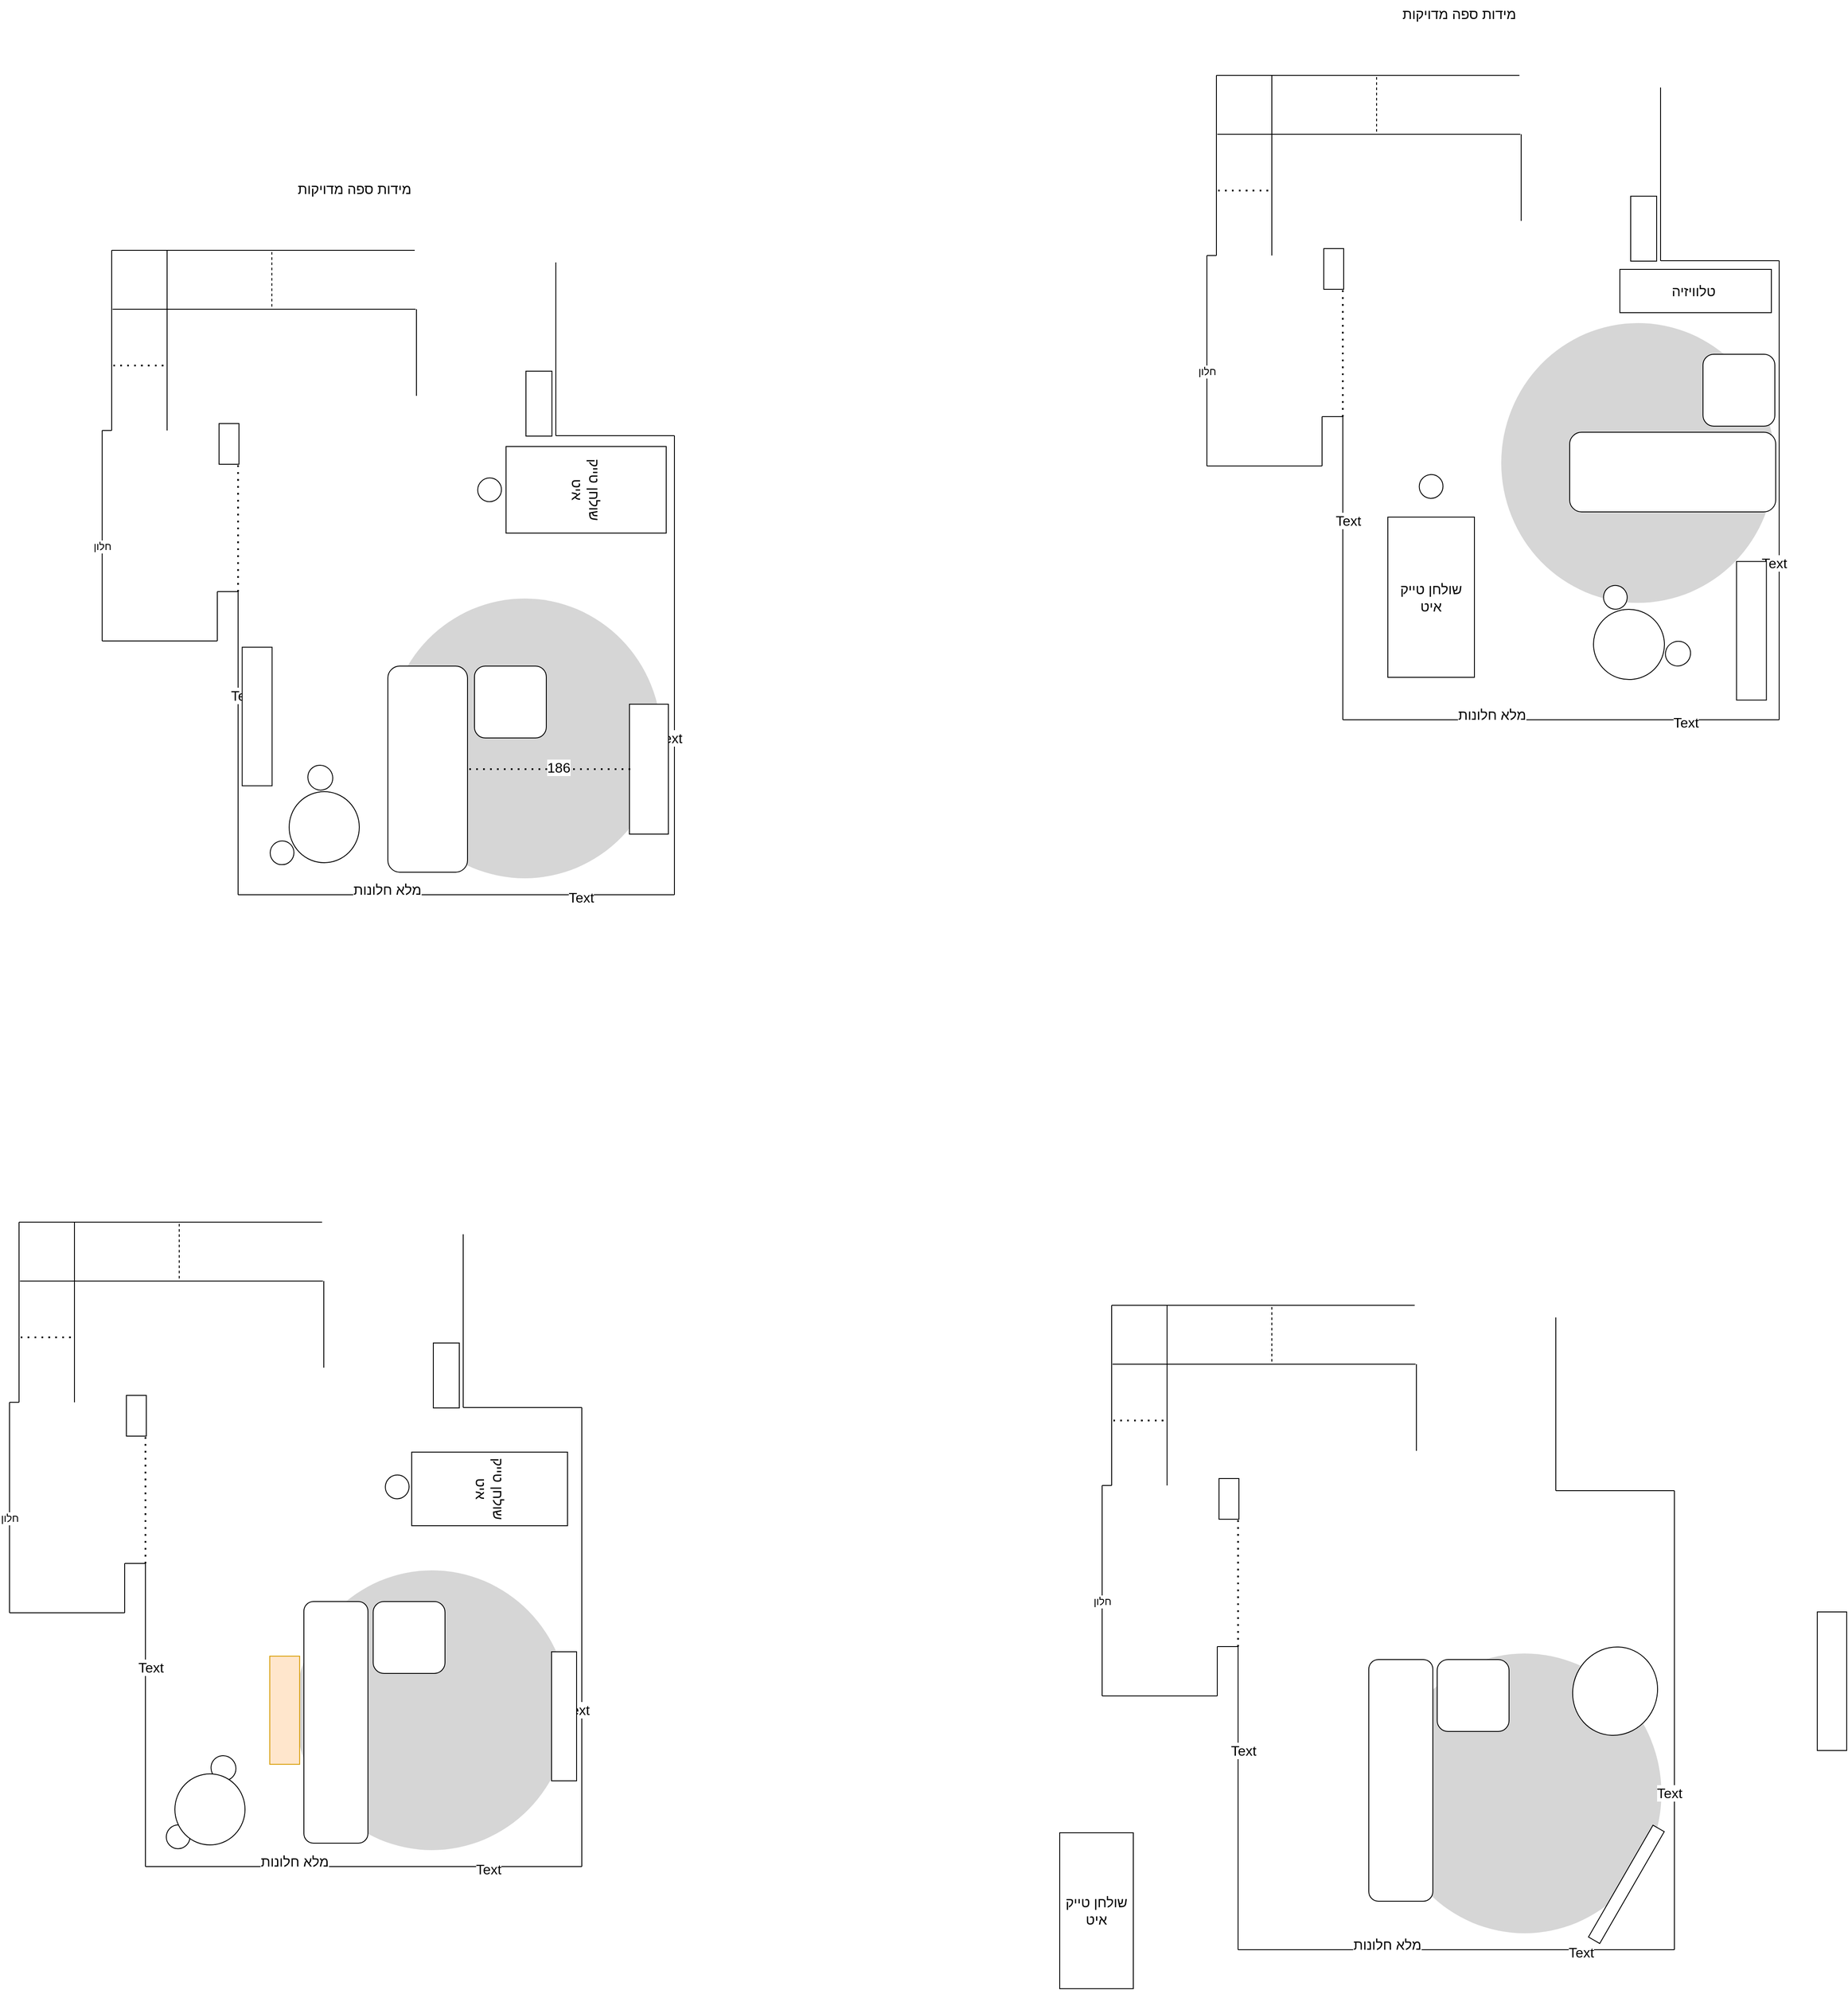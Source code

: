 <mxfile version="22.1.17" type="github">
  <diagram id="1IsKAp_z5Cbp1rZS8PP9" name="Page-1">
    <mxGraphModel dx="3460" dy="5000" grid="0" gridSize="10" guides="1" tooltips="1" connect="1" arrows="1" fold="1" page="0" pageScale="1" pageWidth="827" pageHeight="1169" math="0" shadow="0">
      <root>
        <mxCell id="0" />
        <mxCell id="1" parent="0" />
        <mxCell id="WkrGRsVILk8Z9ovsLct5-13" value="" style="ellipse;whiteSpace=wrap;html=1;fontSize=16;strokeColor=none;fillColor=#D6D6D6;" parent="1" vertex="1">
          <mxGeometry x="1143" y="1634" width="316" height="323" as="geometry" />
        </mxCell>
        <mxCell id="WkrGRsVILk8Z9ovsLct5-14" value="" style="endArrow=none;html=1;rounded=0;fontSize=12;startSize=8;endSize=8;curved=1;" parent="1" edge="1">
          <mxGeometry width="50" height="50" relative="1" as="geometry">
            <mxPoint x="1337" y="1246" as="sourcePoint" />
            <mxPoint x="1337" y="1446" as="targetPoint" />
          </mxGeometry>
        </mxCell>
        <mxCell id="WkrGRsVILk8Z9ovsLct5-15" value="" style="endArrow=none;html=1;rounded=0;fontSize=12;startSize=8;endSize=8;curved=1;" parent="1" edge="1">
          <mxGeometry width="50" height="50" relative="1" as="geometry">
            <mxPoint x="1337" y="1446" as="sourcePoint" />
            <mxPoint x="1474" y="1446" as="targetPoint" />
          </mxGeometry>
        </mxCell>
        <mxCell id="WkrGRsVILk8Z9ovsLct5-16" value="" style="endArrow=none;html=1;rounded=0;fontSize=12;startSize=8;endSize=8;curved=1;" parent="1" edge="1">
          <mxGeometry width="50" height="50" relative="1" as="geometry">
            <mxPoint x="1474" y="1446" as="sourcePoint" />
            <mxPoint x="1474" y="1976" as="targetPoint" />
          </mxGeometry>
        </mxCell>
        <mxCell id="WkrGRsVILk8Z9ovsLct5-17" value="Text" style="edgeLabel;html=1;align=center;verticalAlign=middle;resizable=0;points=[];fontSize=16;" parent="WkrGRsVILk8Z9ovsLct5-16" vertex="1" connectable="0">
          <mxGeometry x="0.317" y="-6" relative="1" as="geometry">
            <mxPoint as="offset" />
          </mxGeometry>
        </mxCell>
        <mxCell id="WkrGRsVILk8Z9ovsLct5-18" value="" style="endArrow=none;html=1;rounded=0;fontSize=12;startSize=8;endSize=8;curved=1;" parent="1" edge="1">
          <mxGeometry width="50" height="50" relative="1" as="geometry">
            <mxPoint x="1474" y="1976" as="sourcePoint" />
            <mxPoint x="970" y="1976" as="targetPoint" />
          </mxGeometry>
        </mxCell>
        <mxCell id="WkrGRsVILk8Z9ovsLct5-19" value="מלא חלונות" style="edgeLabel;html=1;align=center;verticalAlign=middle;resizable=0;points=[];fontSize=16;" parent="WkrGRsVILk8Z9ovsLct5-18" vertex="1" connectable="0">
          <mxGeometry x="0.317" y="-6" relative="1" as="geometry">
            <mxPoint as="offset" />
          </mxGeometry>
        </mxCell>
        <mxCell id="WkrGRsVILk8Z9ovsLct5-20" value="Text" style="edgeLabel;html=1;align=center;verticalAlign=middle;resizable=0;points=[];fontSize=16;" parent="WkrGRsVILk8Z9ovsLct5-18" vertex="1" connectable="0">
          <mxGeometry x="-0.569" y="3" relative="1" as="geometry">
            <mxPoint as="offset" />
          </mxGeometry>
        </mxCell>
        <mxCell id="WkrGRsVILk8Z9ovsLct5-21" value="" style="endArrow=none;html=1;rounded=0;fontSize=12;startSize=8;endSize=8;curved=1;" parent="1" edge="1">
          <mxGeometry width="50" height="50" relative="1" as="geometry">
            <mxPoint x="970" y="1976" as="sourcePoint" />
            <mxPoint x="970" y="1626" as="targetPoint" />
          </mxGeometry>
        </mxCell>
        <mxCell id="WkrGRsVILk8Z9ovsLct5-22" value="Text" style="edgeLabel;html=1;align=center;verticalAlign=middle;resizable=0;points=[];fontSize=16;" parent="WkrGRsVILk8Z9ovsLct5-21" vertex="1" connectable="0">
          <mxGeometry x="0.317" y="-6" relative="1" as="geometry">
            <mxPoint as="offset" />
          </mxGeometry>
        </mxCell>
        <mxCell id="WkrGRsVILk8Z9ovsLct5-23" value="" style="endArrow=none;html=1;rounded=0;fontSize=12;startSize=8;endSize=8;curved=1;" parent="1" edge="1">
          <mxGeometry width="50" height="50" relative="1" as="geometry">
            <mxPoint x="970" y="1626" as="sourcePoint" />
            <mxPoint x="946" y="1626" as="targetPoint" />
          </mxGeometry>
        </mxCell>
        <mxCell id="WkrGRsVILk8Z9ovsLct5-24" value="" style="endArrow=none;html=1;rounded=0;fontSize=12;startSize=8;endSize=8;curved=1;" parent="1" edge="1">
          <mxGeometry width="50" height="50" relative="1" as="geometry">
            <mxPoint x="946" y="1626" as="sourcePoint" />
            <mxPoint x="946" y="1683" as="targetPoint" />
          </mxGeometry>
        </mxCell>
        <mxCell id="WkrGRsVILk8Z9ovsLct5-25" value="" style="endArrow=none;html=1;rounded=0;fontSize=12;startSize=8;endSize=8;curved=1;" parent="1" edge="1">
          <mxGeometry width="50" height="50" relative="1" as="geometry">
            <mxPoint x="946" y="1683" as="sourcePoint" />
            <mxPoint x="813" y="1683" as="targetPoint" />
          </mxGeometry>
        </mxCell>
        <mxCell id="WkrGRsVILk8Z9ovsLct5-26" value="" style="endArrow=none;html=1;rounded=0;fontSize=12;startSize=8;endSize=8;curved=1;" parent="1" edge="1">
          <mxGeometry width="50" height="50" relative="1" as="geometry">
            <mxPoint x="813" y="1683" as="sourcePoint" />
            <mxPoint x="813" y="1630" as="targetPoint" />
          </mxGeometry>
        </mxCell>
        <mxCell id="WkrGRsVILk8Z9ovsLct5-27" value="חלון" style="endArrow=none;html=1;rounded=0;fontSize=12;startSize=8;endSize=8;curved=1;" parent="1" edge="1">
          <mxGeometry width="50" height="50" relative="1" as="geometry">
            <mxPoint x="813" y="1630" as="sourcePoint" />
            <mxPoint x="813" y="1517" as="targetPoint" />
          </mxGeometry>
        </mxCell>
        <mxCell id="WkrGRsVILk8Z9ovsLct5-28" value="" style="endArrow=none;html=1;rounded=0;fontSize=12;startSize=8;endSize=8;curved=1;" parent="1" edge="1">
          <mxGeometry width="50" height="50" relative="1" as="geometry">
            <mxPoint x="824" y="1440" as="sourcePoint" />
            <mxPoint x="824" y="1232" as="targetPoint" />
          </mxGeometry>
        </mxCell>
        <mxCell id="WkrGRsVILk8Z9ovsLct5-29" value="" style="endArrow=none;html=1;rounded=0;fontSize=12;startSize=8;endSize=8;curved=1;" parent="1" edge="1">
          <mxGeometry width="50" height="50" relative="1" as="geometry">
            <mxPoint x="813" y="1517" as="sourcePoint" />
            <mxPoint x="813" y="1440" as="targetPoint" />
          </mxGeometry>
        </mxCell>
        <mxCell id="WkrGRsVILk8Z9ovsLct5-30" value="" style="endArrow=none;html=1;rounded=0;fontSize=12;startSize=8;endSize=8;curved=1;" parent="1" edge="1">
          <mxGeometry width="50" height="50" relative="1" as="geometry">
            <mxPoint x="813" y="1440" as="sourcePoint" />
            <mxPoint x="824" y="1440" as="targetPoint" />
          </mxGeometry>
        </mxCell>
        <mxCell id="WkrGRsVILk8Z9ovsLct5-31" value="" style="endArrow=none;html=1;rounded=0;fontSize=12;startSize=8;endSize=8;curved=1;" parent="1" edge="1">
          <mxGeometry width="50" height="50" relative="1" as="geometry">
            <mxPoint x="824" y="1232" as="sourcePoint" />
            <mxPoint x="1174" y="1232" as="targetPoint" />
          </mxGeometry>
        </mxCell>
        <mxCell id="WkrGRsVILk8Z9ovsLct5-32" value="" style="endArrow=none;html=1;rounded=0;fontSize=12;startSize=8;endSize=8;curved=1;" parent="1" edge="1">
          <mxGeometry width="50" height="50" relative="1" as="geometry">
            <mxPoint x="825" y="1300" as="sourcePoint" />
            <mxPoint x="1175" y="1300" as="targetPoint" />
          </mxGeometry>
        </mxCell>
        <mxCell id="WkrGRsVILk8Z9ovsLct5-33" value="" style="endArrow=none;dashed=1;html=1;rounded=0;fontSize=12;startSize=8;endSize=8;curved=1;" parent="1" edge="1">
          <mxGeometry width="50" height="50" relative="1" as="geometry">
            <mxPoint x="1009" y="1297" as="sourcePoint" />
            <mxPoint x="1009" y="1231" as="targetPoint" />
          </mxGeometry>
        </mxCell>
        <mxCell id="WkrGRsVILk8Z9ovsLct5-34" value="" style="endArrow=none;html=1;rounded=0;fontSize=12;startSize=8;endSize=8;curved=1;" parent="1" edge="1">
          <mxGeometry width="50" height="50" relative="1" as="geometry">
            <mxPoint x="888" y="1440" as="sourcePoint" />
            <mxPoint x="888" y="1232" as="targetPoint" />
          </mxGeometry>
        </mxCell>
        <mxCell id="WkrGRsVILk8Z9ovsLct5-35" value="" style="endArrow=none;dashed=1;html=1;dashPattern=1 3;strokeWidth=2;rounded=0;fontSize=12;startSize=8;endSize=8;curved=1;" parent="1" edge="1">
          <mxGeometry width="50" height="50" relative="1" as="geometry">
            <mxPoint x="826" y="1365" as="sourcePoint" />
            <mxPoint x="888" y="1365" as="targetPoint" />
          </mxGeometry>
        </mxCell>
        <mxCell id="WkrGRsVILk8Z9ovsLct5-36" value="" style="rounded=0;whiteSpace=wrap;html=1;fontSize=16;" parent="1" vertex="1">
          <mxGeometry x="948" y="1432" width="23" height="47" as="geometry" />
        </mxCell>
        <mxCell id="WkrGRsVILk8Z9ovsLct5-37" value="" style="endArrow=none;dashed=1;html=1;dashPattern=1 3;strokeWidth=2;rounded=0;fontSize=12;startSize=8;endSize=8;curved=1;" parent="1" edge="1">
          <mxGeometry width="50" height="50" relative="1" as="geometry">
            <mxPoint x="970" y="1626" as="sourcePoint" />
            <mxPoint x="970" y="1476" as="targetPoint" />
          </mxGeometry>
        </mxCell>
        <mxCell id="WkrGRsVILk8Z9ovsLct5-38" value="" style="endArrow=none;html=1;rounded=0;fontSize=12;startSize=8;endSize=8;curved=1;" parent="1" edge="1">
          <mxGeometry width="50" height="50" relative="1" as="geometry">
            <mxPoint x="1176" y="1400" as="sourcePoint" />
            <mxPoint x="1176" y="1300" as="targetPoint" />
          </mxGeometry>
        </mxCell>
        <mxCell id="WkrGRsVILk8Z9ovsLct5-39" value="שולחן טייק איט" style="rounded=0;whiteSpace=wrap;html=1;fontSize=16;rotation=0;" parent="1" vertex="1">
          <mxGeometry x="764" y="1841" width="85" height="180" as="geometry" />
        </mxCell>
        <mxCell id="WkrGRsVILk8Z9ovsLct5-40" value="" style="rounded=0;whiteSpace=wrap;html=1;fontSize=16;rotation=30;" parent="1" vertex="1">
          <mxGeometry x="1411" y="1826" width="15" height="149" as="geometry" />
        </mxCell>
        <mxCell id="WkrGRsVILk8Z9ovsLct5-41" value="" style="rounded=1;whiteSpace=wrap;html=1;fontSize=16;" parent="1" vertex="1">
          <mxGeometry x="1121" y="1641" width="74" height="279" as="geometry" />
        </mxCell>
        <mxCell id="WkrGRsVILk8Z9ovsLct5-42" value="" style="rounded=1;whiteSpace=wrap;html=1;fontSize=16;rotation=0;" parent="1" vertex="1">
          <mxGeometry x="1200" y="1641" width="83" height="83" as="geometry" />
        </mxCell>
        <mxCell id="WkrGRsVILk8Z9ovsLct5-43" value="" style="rounded=0;whiteSpace=wrap;html=1;fontSize=16;rotation=90;" parent="1" vertex="1">
          <mxGeometry x="1576" y="1649" width="160" height="34" as="geometry" />
        </mxCell>
        <mxCell id="WkrGRsVILk8Z9ovsLct5-55" value="" style="ellipse;whiteSpace=wrap;html=1;fontSize=16;rotation=-65;direction=west;" parent="1" vertex="1">
          <mxGeometry x="1354" y="1629" width="103" height="97" as="geometry" />
        </mxCell>
        <mxCell id="WkrGRsVILk8Z9ovsLct5-88" value="" style="ellipse;whiteSpace=wrap;html=1;fontSize=16;strokeColor=none;fillColor=#D6D6D6;" parent="1" vertex="1">
          <mxGeometry x="-119" y="1538" width="316" height="323" as="geometry" />
        </mxCell>
        <mxCell id="WkrGRsVILk8Z9ovsLct5-89" value="" style="endArrow=none;html=1;rounded=0;fontSize=12;startSize=8;endSize=8;curved=1;" parent="1" edge="1">
          <mxGeometry width="50" height="50" relative="1" as="geometry">
            <mxPoint x="75" y="1150" as="sourcePoint" />
            <mxPoint x="75" y="1350" as="targetPoint" />
          </mxGeometry>
        </mxCell>
        <mxCell id="WkrGRsVILk8Z9ovsLct5-90" value="" style="endArrow=none;html=1;rounded=0;fontSize=12;startSize=8;endSize=8;curved=1;" parent="1" edge="1">
          <mxGeometry width="50" height="50" relative="1" as="geometry">
            <mxPoint x="75" y="1350" as="sourcePoint" />
            <mxPoint x="212" y="1350" as="targetPoint" />
          </mxGeometry>
        </mxCell>
        <mxCell id="WkrGRsVILk8Z9ovsLct5-91" value="" style="endArrow=none;html=1;rounded=0;fontSize=12;startSize=8;endSize=8;curved=1;" parent="1" edge="1">
          <mxGeometry width="50" height="50" relative="1" as="geometry">
            <mxPoint x="212" y="1350" as="sourcePoint" />
            <mxPoint x="212" y="1880" as="targetPoint" />
          </mxGeometry>
        </mxCell>
        <mxCell id="WkrGRsVILk8Z9ovsLct5-92" value="Text" style="edgeLabel;html=1;align=center;verticalAlign=middle;resizable=0;points=[];fontSize=16;" parent="WkrGRsVILk8Z9ovsLct5-91" vertex="1" connectable="0">
          <mxGeometry x="0.317" y="-6" relative="1" as="geometry">
            <mxPoint as="offset" />
          </mxGeometry>
        </mxCell>
        <mxCell id="WkrGRsVILk8Z9ovsLct5-93" value="" style="endArrow=none;html=1;rounded=0;fontSize=12;startSize=8;endSize=8;curved=1;" parent="1" edge="1">
          <mxGeometry width="50" height="50" relative="1" as="geometry">
            <mxPoint x="212" y="1880" as="sourcePoint" />
            <mxPoint x="-292" y="1880" as="targetPoint" />
          </mxGeometry>
        </mxCell>
        <mxCell id="WkrGRsVILk8Z9ovsLct5-94" value="מלא חלונות" style="edgeLabel;html=1;align=center;verticalAlign=middle;resizable=0;points=[];fontSize=16;" parent="WkrGRsVILk8Z9ovsLct5-93" vertex="1" connectable="0">
          <mxGeometry x="0.317" y="-6" relative="1" as="geometry">
            <mxPoint as="offset" />
          </mxGeometry>
        </mxCell>
        <mxCell id="WkrGRsVILk8Z9ovsLct5-95" value="Text" style="edgeLabel;html=1;align=center;verticalAlign=middle;resizable=0;points=[];fontSize=16;" parent="WkrGRsVILk8Z9ovsLct5-93" vertex="1" connectable="0">
          <mxGeometry x="-0.569" y="3" relative="1" as="geometry">
            <mxPoint as="offset" />
          </mxGeometry>
        </mxCell>
        <mxCell id="WkrGRsVILk8Z9ovsLct5-96" value="" style="endArrow=none;html=1;rounded=0;fontSize=12;startSize=8;endSize=8;curved=1;" parent="1" edge="1">
          <mxGeometry width="50" height="50" relative="1" as="geometry">
            <mxPoint x="-292" y="1880" as="sourcePoint" />
            <mxPoint x="-292" y="1530" as="targetPoint" />
          </mxGeometry>
        </mxCell>
        <mxCell id="WkrGRsVILk8Z9ovsLct5-97" value="Text" style="edgeLabel;html=1;align=center;verticalAlign=middle;resizable=0;points=[];fontSize=16;" parent="WkrGRsVILk8Z9ovsLct5-96" vertex="1" connectable="0">
          <mxGeometry x="0.317" y="-6" relative="1" as="geometry">
            <mxPoint as="offset" />
          </mxGeometry>
        </mxCell>
        <mxCell id="WkrGRsVILk8Z9ovsLct5-98" value="" style="endArrow=none;html=1;rounded=0;fontSize=12;startSize=8;endSize=8;curved=1;" parent="1" edge="1">
          <mxGeometry width="50" height="50" relative="1" as="geometry">
            <mxPoint x="-292" y="1530" as="sourcePoint" />
            <mxPoint x="-316" y="1530" as="targetPoint" />
          </mxGeometry>
        </mxCell>
        <mxCell id="WkrGRsVILk8Z9ovsLct5-99" value="" style="endArrow=none;html=1;rounded=0;fontSize=12;startSize=8;endSize=8;curved=1;" parent="1" edge="1">
          <mxGeometry width="50" height="50" relative="1" as="geometry">
            <mxPoint x="-316" y="1530" as="sourcePoint" />
            <mxPoint x="-316" y="1587" as="targetPoint" />
          </mxGeometry>
        </mxCell>
        <mxCell id="WkrGRsVILk8Z9ovsLct5-100" value="" style="endArrow=none;html=1;rounded=0;fontSize=12;startSize=8;endSize=8;curved=1;" parent="1" edge="1">
          <mxGeometry width="50" height="50" relative="1" as="geometry">
            <mxPoint x="-316" y="1587" as="sourcePoint" />
            <mxPoint x="-449" y="1587" as="targetPoint" />
          </mxGeometry>
        </mxCell>
        <mxCell id="WkrGRsVILk8Z9ovsLct5-101" value="" style="endArrow=none;html=1;rounded=0;fontSize=12;startSize=8;endSize=8;curved=1;" parent="1" edge="1">
          <mxGeometry width="50" height="50" relative="1" as="geometry">
            <mxPoint x="-449" y="1587" as="sourcePoint" />
            <mxPoint x="-449" y="1534" as="targetPoint" />
          </mxGeometry>
        </mxCell>
        <mxCell id="WkrGRsVILk8Z9ovsLct5-102" value="חלון" style="endArrow=none;html=1;rounded=0;fontSize=12;startSize=8;endSize=8;curved=1;" parent="1" edge="1">
          <mxGeometry width="50" height="50" relative="1" as="geometry">
            <mxPoint x="-449" y="1534" as="sourcePoint" />
            <mxPoint x="-449" y="1421" as="targetPoint" />
          </mxGeometry>
        </mxCell>
        <mxCell id="WkrGRsVILk8Z9ovsLct5-103" value="" style="endArrow=none;html=1;rounded=0;fontSize=12;startSize=8;endSize=8;curved=1;" parent="1" edge="1">
          <mxGeometry width="50" height="50" relative="1" as="geometry">
            <mxPoint x="-438" y="1344" as="sourcePoint" />
            <mxPoint x="-438" y="1136" as="targetPoint" />
          </mxGeometry>
        </mxCell>
        <mxCell id="WkrGRsVILk8Z9ovsLct5-104" value="" style="endArrow=none;html=1;rounded=0;fontSize=12;startSize=8;endSize=8;curved=1;" parent="1" edge="1">
          <mxGeometry width="50" height="50" relative="1" as="geometry">
            <mxPoint x="-449" y="1421" as="sourcePoint" />
            <mxPoint x="-449" y="1344" as="targetPoint" />
          </mxGeometry>
        </mxCell>
        <mxCell id="WkrGRsVILk8Z9ovsLct5-105" value="" style="endArrow=none;html=1;rounded=0;fontSize=12;startSize=8;endSize=8;curved=1;" parent="1" edge="1">
          <mxGeometry width="50" height="50" relative="1" as="geometry">
            <mxPoint x="-449" y="1344" as="sourcePoint" />
            <mxPoint x="-438" y="1344" as="targetPoint" />
          </mxGeometry>
        </mxCell>
        <mxCell id="WkrGRsVILk8Z9ovsLct5-106" value="" style="endArrow=none;html=1;rounded=0;fontSize=12;startSize=8;endSize=8;curved=1;" parent="1" edge="1">
          <mxGeometry width="50" height="50" relative="1" as="geometry">
            <mxPoint x="-438" y="1136" as="sourcePoint" />
            <mxPoint x="-88" y="1136" as="targetPoint" />
          </mxGeometry>
        </mxCell>
        <mxCell id="WkrGRsVILk8Z9ovsLct5-107" value="" style="endArrow=none;html=1;rounded=0;fontSize=12;startSize=8;endSize=8;curved=1;" parent="1" edge="1">
          <mxGeometry width="50" height="50" relative="1" as="geometry">
            <mxPoint x="-437" y="1204" as="sourcePoint" />
            <mxPoint x="-87" y="1204" as="targetPoint" />
          </mxGeometry>
        </mxCell>
        <mxCell id="WkrGRsVILk8Z9ovsLct5-108" value="" style="endArrow=none;dashed=1;html=1;rounded=0;fontSize=12;startSize=8;endSize=8;curved=1;" parent="1" edge="1">
          <mxGeometry width="50" height="50" relative="1" as="geometry">
            <mxPoint x="-253" y="1201" as="sourcePoint" />
            <mxPoint x="-253" y="1135" as="targetPoint" />
          </mxGeometry>
        </mxCell>
        <mxCell id="WkrGRsVILk8Z9ovsLct5-109" value="" style="endArrow=none;html=1;rounded=0;fontSize=12;startSize=8;endSize=8;curved=1;" parent="1" edge="1">
          <mxGeometry width="50" height="50" relative="1" as="geometry">
            <mxPoint x="-374" y="1344" as="sourcePoint" />
            <mxPoint x="-374" y="1136" as="targetPoint" />
          </mxGeometry>
        </mxCell>
        <mxCell id="WkrGRsVILk8Z9ovsLct5-110" value="" style="endArrow=none;dashed=1;html=1;dashPattern=1 3;strokeWidth=2;rounded=0;fontSize=12;startSize=8;endSize=8;curved=1;" parent="1" edge="1">
          <mxGeometry width="50" height="50" relative="1" as="geometry">
            <mxPoint x="-436" y="1269" as="sourcePoint" />
            <mxPoint x="-374" y="1269" as="targetPoint" />
          </mxGeometry>
        </mxCell>
        <mxCell id="WkrGRsVILk8Z9ovsLct5-111" value="" style="rounded=0;whiteSpace=wrap;html=1;fontSize=16;" parent="1" vertex="1">
          <mxGeometry x="-314" y="1336" width="23" height="47" as="geometry" />
        </mxCell>
        <mxCell id="WkrGRsVILk8Z9ovsLct5-112" value="" style="endArrow=none;dashed=1;html=1;dashPattern=1 3;strokeWidth=2;rounded=0;fontSize=12;startSize=8;endSize=8;curved=1;" parent="1" edge="1">
          <mxGeometry width="50" height="50" relative="1" as="geometry">
            <mxPoint x="-292" y="1530" as="sourcePoint" />
            <mxPoint x="-292" y="1380" as="targetPoint" />
          </mxGeometry>
        </mxCell>
        <mxCell id="WkrGRsVILk8Z9ovsLct5-113" value="" style="endArrow=none;html=1;rounded=0;fontSize=12;startSize=8;endSize=8;curved=1;" parent="1" edge="1">
          <mxGeometry width="50" height="50" relative="1" as="geometry">
            <mxPoint x="-86" y="1304" as="sourcePoint" />
            <mxPoint x="-86" y="1204" as="targetPoint" />
          </mxGeometry>
        </mxCell>
        <mxCell id="WkrGRsVILk8Z9ovsLct5-114" value="שולחן טייק איט" style="rounded=0;whiteSpace=wrap;html=1;fontSize=16;rotation=90;" parent="1" vertex="1">
          <mxGeometry x="63" y="1354" width="85" height="180" as="geometry" />
        </mxCell>
        <mxCell id="WkrGRsVILk8Z9ovsLct5-115" value="" style="rounded=0;whiteSpace=wrap;html=1;fontSize=16;" parent="1" vertex="1">
          <mxGeometry x="177" y="1632" width="29" height="149" as="geometry" />
        </mxCell>
        <mxCell id="WkrGRsVILk8Z9ovsLct5-116" value="" style="rounded=1;whiteSpace=wrap;html=1;fontSize=16;" parent="1" vertex="1">
          <mxGeometry x="-109" y="1574" width="74" height="279" as="geometry" />
        </mxCell>
        <mxCell id="WkrGRsVILk8Z9ovsLct5-117" value="" style="rounded=1;whiteSpace=wrap;html=1;fontSize=16;rotation=0;" parent="1" vertex="1">
          <mxGeometry x="-29" y="1574" width="83" height="83" as="geometry" />
        </mxCell>
        <mxCell id="WkrGRsVILk8Z9ovsLct5-118" value="" style="rounded=0;whiteSpace=wrap;html=1;fontSize=16;rotation=90;fillColor=#ffe6cc;strokeColor=#d79b00;" parent="1" vertex="1">
          <mxGeometry x="-193.57" y="1682.25" width="124.85" height="34.5" as="geometry" />
        </mxCell>
        <mxCell id="WkrGRsVILk8Z9ovsLct5-120" value="" style="ellipse;whiteSpace=wrap;html=1;fontSize=16;rotation=-225;" parent="1" vertex="1">
          <mxGeometry x="-268" y="1832" width="27.59" height="27.24" as="geometry" />
        </mxCell>
        <mxCell id="WkrGRsVILk8Z9ovsLct5-121" value="" style="ellipse;whiteSpace=wrap;html=1;fontSize=16;rotation=-225;" parent="1" vertex="1">
          <mxGeometry x="-216" y="1751.78" width="28.26" height="29.22" as="geometry" />
        </mxCell>
        <mxCell id="WkrGRsVILk8Z9ovsLct5-122" value="" style="rounded=0;whiteSpace=wrap;html=1;fontSize=16;rotation=90;" parent="1" vertex="1">
          <mxGeometry x="18" y="1298" width="75" height="30" as="geometry" />
        </mxCell>
        <mxCell id="WkrGRsVILk8Z9ovsLct5-123" value="" style="ellipse;whiteSpace=wrap;html=1;fontSize=16;rotation=-225;" parent="1" vertex="1">
          <mxGeometry x="-15.0" y="1427.995" width="27.59" height="27.24" as="geometry" />
        </mxCell>
        <mxCell id="WkrGRsVILk8Z9ovsLct5-119" value="" style="ellipse;whiteSpace=wrap;html=1;fontSize=16;" parent="1" vertex="1">
          <mxGeometry x="-258" y="1773" width="81" height="82" as="geometry" />
        </mxCell>
        <mxCell id="hi4DJNeOxUTXUf9E0FTN-10" value="" style="ellipse;whiteSpace=wrap;html=1;fontSize=16;strokeColor=none;fillColor=#D6D6D6;" vertex="1" parent="1">
          <mxGeometry x="1274" y="98" width="316" height="323" as="geometry" />
        </mxCell>
        <mxCell id="hi4DJNeOxUTXUf9E0FTN-11" value="" style="endArrow=none;html=1;rounded=0;fontSize=12;startSize=8;endSize=8;curved=1;" edge="1" parent="1">
          <mxGeometry width="50" height="50" relative="1" as="geometry">
            <mxPoint x="1458" y="-174" as="sourcePoint" />
            <mxPoint x="1458" y="26" as="targetPoint" />
          </mxGeometry>
        </mxCell>
        <mxCell id="hi4DJNeOxUTXUf9E0FTN-12" value="" style="endArrow=none;html=1;rounded=0;fontSize=12;startSize=8;endSize=8;curved=1;" edge="1" parent="1">
          <mxGeometry width="50" height="50" relative="1" as="geometry">
            <mxPoint x="1458" y="26" as="sourcePoint" />
            <mxPoint x="1595" y="26" as="targetPoint" />
          </mxGeometry>
        </mxCell>
        <mxCell id="hi4DJNeOxUTXUf9E0FTN-13" value="" style="endArrow=none;html=1;rounded=0;fontSize=12;startSize=8;endSize=8;curved=1;" edge="1" parent="1">
          <mxGeometry width="50" height="50" relative="1" as="geometry">
            <mxPoint x="1595" y="26" as="sourcePoint" />
            <mxPoint x="1595" y="556" as="targetPoint" />
          </mxGeometry>
        </mxCell>
        <mxCell id="hi4DJNeOxUTXUf9E0FTN-14" value="Text" style="edgeLabel;html=1;align=center;verticalAlign=middle;resizable=0;points=[];fontSize=16;" vertex="1" connectable="0" parent="hi4DJNeOxUTXUf9E0FTN-13">
          <mxGeometry x="0.317" y="-6" relative="1" as="geometry">
            <mxPoint as="offset" />
          </mxGeometry>
        </mxCell>
        <mxCell id="hi4DJNeOxUTXUf9E0FTN-15" value="" style="endArrow=none;html=1;rounded=0;fontSize=12;startSize=8;endSize=8;curved=1;" edge="1" parent="1">
          <mxGeometry width="50" height="50" relative="1" as="geometry">
            <mxPoint x="1595" y="556" as="sourcePoint" />
            <mxPoint x="1091" y="556" as="targetPoint" />
          </mxGeometry>
        </mxCell>
        <mxCell id="hi4DJNeOxUTXUf9E0FTN-16" value="מלא חלונות" style="edgeLabel;html=1;align=center;verticalAlign=middle;resizable=0;points=[];fontSize=16;" vertex="1" connectable="0" parent="hi4DJNeOxUTXUf9E0FTN-15">
          <mxGeometry x="0.317" y="-6" relative="1" as="geometry">
            <mxPoint as="offset" />
          </mxGeometry>
        </mxCell>
        <mxCell id="hi4DJNeOxUTXUf9E0FTN-17" value="Text" style="edgeLabel;html=1;align=center;verticalAlign=middle;resizable=0;points=[];fontSize=16;" vertex="1" connectable="0" parent="hi4DJNeOxUTXUf9E0FTN-15">
          <mxGeometry x="-0.569" y="3" relative="1" as="geometry">
            <mxPoint as="offset" />
          </mxGeometry>
        </mxCell>
        <mxCell id="hi4DJNeOxUTXUf9E0FTN-18" value="" style="endArrow=none;html=1;rounded=0;fontSize=12;startSize=8;endSize=8;curved=1;" edge="1" parent="1">
          <mxGeometry width="50" height="50" relative="1" as="geometry">
            <mxPoint x="1091" y="556" as="sourcePoint" />
            <mxPoint x="1091" y="206" as="targetPoint" />
          </mxGeometry>
        </mxCell>
        <mxCell id="hi4DJNeOxUTXUf9E0FTN-19" value="Text" style="edgeLabel;html=1;align=center;verticalAlign=middle;resizable=0;points=[];fontSize=16;" vertex="1" connectable="0" parent="hi4DJNeOxUTXUf9E0FTN-18">
          <mxGeometry x="0.317" y="-6" relative="1" as="geometry">
            <mxPoint as="offset" />
          </mxGeometry>
        </mxCell>
        <mxCell id="hi4DJNeOxUTXUf9E0FTN-20" value="" style="endArrow=none;html=1;rounded=0;fontSize=12;startSize=8;endSize=8;curved=1;" edge="1" parent="1">
          <mxGeometry width="50" height="50" relative="1" as="geometry">
            <mxPoint x="1091" y="206" as="sourcePoint" />
            <mxPoint x="1067" y="206" as="targetPoint" />
          </mxGeometry>
        </mxCell>
        <mxCell id="hi4DJNeOxUTXUf9E0FTN-21" value="" style="endArrow=none;html=1;rounded=0;fontSize=12;startSize=8;endSize=8;curved=1;" edge="1" parent="1">
          <mxGeometry width="50" height="50" relative="1" as="geometry">
            <mxPoint x="1067" y="206" as="sourcePoint" />
            <mxPoint x="1067" y="263" as="targetPoint" />
          </mxGeometry>
        </mxCell>
        <mxCell id="hi4DJNeOxUTXUf9E0FTN-22" value="" style="endArrow=none;html=1;rounded=0;fontSize=12;startSize=8;endSize=8;curved=1;" edge="1" parent="1">
          <mxGeometry width="50" height="50" relative="1" as="geometry">
            <mxPoint x="1067" y="263" as="sourcePoint" />
            <mxPoint x="934" y="263" as="targetPoint" />
          </mxGeometry>
        </mxCell>
        <mxCell id="hi4DJNeOxUTXUf9E0FTN-23" value="" style="endArrow=none;html=1;rounded=0;fontSize=12;startSize=8;endSize=8;curved=1;" edge="1" parent="1">
          <mxGeometry width="50" height="50" relative="1" as="geometry">
            <mxPoint x="934" y="263" as="sourcePoint" />
            <mxPoint x="934" y="210" as="targetPoint" />
          </mxGeometry>
        </mxCell>
        <mxCell id="hi4DJNeOxUTXUf9E0FTN-24" value="חלון" style="endArrow=none;html=1;rounded=0;fontSize=12;startSize=8;endSize=8;curved=1;" edge="1" parent="1">
          <mxGeometry width="50" height="50" relative="1" as="geometry">
            <mxPoint x="934" y="210" as="sourcePoint" />
            <mxPoint x="934" y="97" as="targetPoint" />
          </mxGeometry>
        </mxCell>
        <mxCell id="hi4DJNeOxUTXUf9E0FTN-25" value="" style="endArrow=none;html=1;rounded=0;fontSize=12;startSize=8;endSize=8;curved=1;" edge="1" parent="1">
          <mxGeometry width="50" height="50" relative="1" as="geometry">
            <mxPoint x="945" y="20" as="sourcePoint" />
            <mxPoint x="945" y="-188" as="targetPoint" />
          </mxGeometry>
        </mxCell>
        <mxCell id="hi4DJNeOxUTXUf9E0FTN-26" value="" style="endArrow=none;html=1;rounded=0;fontSize=12;startSize=8;endSize=8;curved=1;" edge="1" parent="1">
          <mxGeometry width="50" height="50" relative="1" as="geometry">
            <mxPoint x="934" y="97" as="sourcePoint" />
            <mxPoint x="934" y="20" as="targetPoint" />
          </mxGeometry>
        </mxCell>
        <mxCell id="hi4DJNeOxUTXUf9E0FTN-27" value="" style="endArrow=none;html=1;rounded=0;fontSize=12;startSize=8;endSize=8;curved=1;" edge="1" parent="1">
          <mxGeometry width="50" height="50" relative="1" as="geometry">
            <mxPoint x="934" y="20" as="sourcePoint" />
            <mxPoint x="945" y="20" as="targetPoint" />
          </mxGeometry>
        </mxCell>
        <mxCell id="hi4DJNeOxUTXUf9E0FTN-28" value="" style="endArrow=none;html=1;rounded=0;fontSize=12;startSize=8;endSize=8;curved=1;" edge="1" parent="1">
          <mxGeometry width="50" height="50" relative="1" as="geometry">
            <mxPoint x="945" y="-188" as="sourcePoint" />
            <mxPoint x="1295" y="-188" as="targetPoint" />
          </mxGeometry>
        </mxCell>
        <mxCell id="hi4DJNeOxUTXUf9E0FTN-29" value="" style="endArrow=none;html=1;rounded=0;fontSize=12;startSize=8;endSize=8;curved=1;" edge="1" parent="1">
          <mxGeometry width="50" height="50" relative="1" as="geometry">
            <mxPoint x="946" y="-120" as="sourcePoint" />
            <mxPoint x="1296" y="-120" as="targetPoint" />
          </mxGeometry>
        </mxCell>
        <mxCell id="hi4DJNeOxUTXUf9E0FTN-30" value="" style="endArrow=none;dashed=1;html=1;rounded=0;fontSize=12;startSize=8;endSize=8;curved=1;" edge="1" parent="1">
          <mxGeometry width="50" height="50" relative="1" as="geometry">
            <mxPoint x="1130" y="-123" as="sourcePoint" />
            <mxPoint x="1130" y="-189" as="targetPoint" />
          </mxGeometry>
        </mxCell>
        <mxCell id="hi4DJNeOxUTXUf9E0FTN-31" value="" style="endArrow=none;html=1;rounded=0;fontSize=12;startSize=8;endSize=8;curved=1;" edge="1" parent="1">
          <mxGeometry width="50" height="50" relative="1" as="geometry">
            <mxPoint x="1009" y="20" as="sourcePoint" />
            <mxPoint x="1009" y="-188" as="targetPoint" />
          </mxGeometry>
        </mxCell>
        <mxCell id="hi4DJNeOxUTXUf9E0FTN-32" value="" style="endArrow=none;dashed=1;html=1;dashPattern=1 3;strokeWidth=2;rounded=0;fontSize=12;startSize=8;endSize=8;curved=1;" edge="1" parent="1">
          <mxGeometry width="50" height="50" relative="1" as="geometry">
            <mxPoint x="947" y="-55" as="sourcePoint" />
            <mxPoint x="1009" y="-55" as="targetPoint" />
          </mxGeometry>
        </mxCell>
        <mxCell id="hi4DJNeOxUTXUf9E0FTN-33" value="" style="rounded=0;whiteSpace=wrap;html=1;fontSize=16;" vertex="1" parent="1">
          <mxGeometry x="1069" y="12" width="23" height="47" as="geometry" />
        </mxCell>
        <mxCell id="hi4DJNeOxUTXUf9E0FTN-34" value="" style="endArrow=none;dashed=1;html=1;dashPattern=1 3;strokeWidth=2;rounded=0;fontSize=12;startSize=8;endSize=8;curved=1;" edge="1" parent="1">
          <mxGeometry width="50" height="50" relative="1" as="geometry">
            <mxPoint x="1091" y="206" as="sourcePoint" />
            <mxPoint x="1091" y="56" as="targetPoint" />
          </mxGeometry>
        </mxCell>
        <mxCell id="hi4DJNeOxUTXUf9E0FTN-35" value="" style="endArrow=none;html=1;rounded=0;fontSize=12;startSize=8;endSize=8;curved=1;" edge="1" parent="1">
          <mxGeometry width="50" height="50" relative="1" as="geometry">
            <mxPoint x="1297" y="-20" as="sourcePoint" />
            <mxPoint x="1297" y="-120" as="targetPoint" />
          </mxGeometry>
        </mxCell>
        <mxCell id="hi4DJNeOxUTXUf9E0FTN-36" value="שולחן טייק איט" style="rounded=0;whiteSpace=wrap;html=1;fontSize=16;rotation=0;" vertex="1" parent="1">
          <mxGeometry x="1143" y="322" width="100" height="185" as="geometry" />
        </mxCell>
        <mxCell id="hi4DJNeOxUTXUf9E0FTN-37" value="" style="rounded=1;whiteSpace=wrap;html=1;fontSize=16;rotation=-90;" vertex="1" parent="1">
          <mxGeometry x="1426" y="151" width="92" height="238" as="geometry" />
        </mxCell>
        <mxCell id="hi4DJNeOxUTXUf9E0FTN-38" value="" style="rounded=1;whiteSpace=wrap;html=1;fontSize=16;rotation=0;" vertex="1" parent="1">
          <mxGeometry x="1507" y="134" width="83" height="83" as="geometry" />
        </mxCell>
        <mxCell id="hi4DJNeOxUTXUf9E0FTN-39" value="" style="rounded=0;whiteSpace=wrap;html=1;fontSize=16;rotation=90;" vertex="1" parent="1">
          <mxGeometry x="1483" y="436" width="160" height="34.5" as="geometry" />
        </mxCell>
        <mxCell id="hi4DJNeOxUTXUf9E0FTN-43" value="" style="rounded=0;whiteSpace=wrap;html=1;fontSize=16;rotation=90;" vertex="1" parent="1">
          <mxGeometry x="1401" y="-26" width="75" height="30" as="geometry" />
        </mxCell>
        <mxCell id="hi4DJNeOxUTXUf9E0FTN-44" value="" style="ellipse;whiteSpace=wrap;html=1;fontSize=16;rotation=-225;" vertex="1" parent="1">
          <mxGeometry x="1179.2" y="272.995" width="27.59" height="27.24" as="geometry" />
        </mxCell>
        <mxCell id="hi4DJNeOxUTXUf9E0FTN-45" value="טלוויזיה&amp;nbsp;" style="rounded=0;whiteSpace=wrap;html=1;fontSize=16;rotation=0;" vertex="1" parent="1">
          <mxGeometry x="1411" y="36" width="175" height="50" as="geometry" />
        </mxCell>
        <mxCell id="hi4DJNeOxUTXUf9E0FTN-48" value="מידות ספה מדויקות" style="text;html=1;align=center;verticalAlign=middle;resizable=0;points=[];autosize=1;strokeColor=none;fillColor=none;fontSize=16;" vertex="1" parent="1">
          <mxGeometry x="1155" y="-275" width="139" height="31" as="geometry" />
        </mxCell>
        <mxCell id="WkrGRsVILk8Z9ovsLct5-10" value="" style="ellipse;whiteSpace=wrap;html=1;fontSize=16;strokeColor=none;fillColor=#D6D6D6;" parent="1" vertex="1">
          <mxGeometry x="-12" y="416" width="316" height="323" as="geometry" />
        </mxCell>
        <mxCell id="ZSqlHogMdSd6QK7gtKhj-2" value="" style="endArrow=none;html=1;rounded=0;fontSize=12;startSize=8;endSize=8;curved=1;" parent="1" edge="1">
          <mxGeometry width="50" height="50" relative="1" as="geometry">
            <mxPoint x="182" y="28" as="sourcePoint" />
            <mxPoint x="182" y="228" as="targetPoint" />
          </mxGeometry>
        </mxCell>
        <mxCell id="ZSqlHogMdSd6QK7gtKhj-4" value="" style="endArrow=none;html=1;rounded=0;fontSize=12;startSize=8;endSize=8;curved=1;" parent="1" edge="1">
          <mxGeometry width="50" height="50" relative="1" as="geometry">
            <mxPoint x="182" y="228" as="sourcePoint" />
            <mxPoint x="319" y="228" as="targetPoint" />
          </mxGeometry>
        </mxCell>
        <mxCell id="ZSqlHogMdSd6QK7gtKhj-5" value="" style="endArrow=none;html=1;rounded=0;fontSize=12;startSize=8;endSize=8;curved=1;" parent="1" edge="1">
          <mxGeometry width="50" height="50" relative="1" as="geometry">
            <mxPoint x="319" y="228" as="sourcePoint" />
            <mxPoint x="319" y="758" as="targetPoint" />
          </mxGeometry>
        </mxCell>
        <mxCell id="ZSqlHogMdSd6QK7gtKhj-6" value="Text" style="edgeLabel;html=1;align=center;verticalAlign=middle;resizable=0;points=[];fontSize=16;" parent="ZSqlHogMdSd6QK7gtKhj-5" vertex="1" connectable="0">
          <mxGeometry x="0.317" y="-6" relative="1" as="geometry">
            <mxPoint as="offset" />
          </mxGeometry>
        </mxCell>
        <mxCell id="ZSqlHogMdSd6QK7gtKhj-7" value="" style="endArrow=none;html=1;rounded=0;fontSize=12;startSize=8;endSize=8;curved=1;" parent="1" edge="1">
          <mxGeometry width="50" height="50" relative="1" as="geometry">
            <mxPoint x="319" y="758" as="sourcePoint" />
            <mxPoint x="-185" y="758" as="targetPoint" />
          </mxGeometry>
        </mxCell>
        <mxCell id="ZSqlHogMdSd6QK7gtKhj-8" value="מלא חלונות" style="edgeLabel;html=1;align=center;verticalAlign=middle;resizable=0;points=[];fontSize=16;" parent="ZSqlHogMdSd6QK7gtKhj-7" vertex="1" connectable="0">
          <mxGeometry x="0.317" y="-6" relative="1" as="geometry">
            <mxPoint as="offset" />
          </mxGeometry>
        </mxCell>
        <mxCell id="WkrGRsVILk8Z9ovsLct5-2" value="Text" style="edgeLabel;html=1;align=center;verticalAlign=middle;resizable=0;points=[];fontSize=16;" parent="ZSqlHogMdSd6QK7gtKhj-7" vertex="1" connectable="0">
          <mxGeometry x="-0.569" y="3" relative="1" as="geometry">
            <mxPoint as="offset" />
          </mxGeometry>
        </mxCell>
        <mxCell id="ZSqlHogMdSd6QK7gtKhj-9" value="" style="endArrow=none;html=1;rounded=0;fontSize=12;startSize=8;endSize=8;curved=1;" parent="1" edge="1">
          <mxGeometry width="50" height="50" relative="1" as="geometry">
            <mxPoint x="-185" y="758" as="sourcePoint" />
            <mxPoint x="-185" y="408" as="targetPoint" />
          </mxGeometry>
        </mxCell>
        <mxCell id="ZSqlHogMdSd6QK7gtKhj-10" value="Text" style="edgeLabel;html=1;align=center;verticalAlign=middle;resizable=0;points=[];fontSize=16;" parent="ZSqlHogMdSd6QK7gtKhj-9" vertex="1" connectable="0">
          <mxGeometry x="0.317" y="-6" relative="1" as="geometry">
            <mxPoint as="offset" />
          </mxGeometry>
        </mxCell>
        <mxCell id="ZSqlHogMdSd6QK7gtKhj-11" value="" style="endArrow=none;html=1;rounded=0;fontSize=12;startSize=8;endSize=8;curved=1;" parent="1" edge="1">
          <mxGeometry width="50" height="50" relative="1" as="geometry">
            <mxPoint x="-185" y="408" as="sourcePoint" />
            <mxPoint x="-209" y="408" as="targetPoint" />
          </mxGeometry>
        </mxCell>
        <mxCell id="ZSqlHogMdSd6QK7gtKhj-12" value="" style="endArrow=none;html=1;rounded=0;fontSize=12;startSize=8;endSize=8;curved=1;" parent="1" edge="1">
          <mxGeometry width="50" height="50" relative="1" as="geometry">
            <mxPoint x="-209" y="408" as="sourcePoint" />
            <mxPoint x="-209" y="465" as="targetPoint" />
          </mxGeometry>
        </mxCell>
        <mxCell id="ZSqlHogMdSd6QK7gtKhj-13" value="" style="endArrow=none;html=1;rounded=0;fontSize=12;startSize=8;endSize=8;curved=1;" parent="1" edge="1">
          <mxGeometry width="50" height="50" relative="1" as="geometry">
            <mxPoint x="-209" y="465" as="sourcePoint" />
            <mxPoint x="-342" y="465" as="targetPoint" />
          </mxGeometry>
        </mxCell>
        <mxCell id="ZSqlHogMdSd6QK7gtKhj-16" value="" style="endArrow=none;html=1;rounded=0;fontSize=12;startSize=8;endSize=8;curved=1;" parent="1" edge="1">
          <mxGeometry width="50" height="50" relative="1" as="geometry">
            <mxPoint x="-342" y="465" as="sourcePoint" />
            <mxPoint x="-342" y="412" as="targetPoint" />
          </mxGeometry>
        </mxCell>
        <mxCell id="ZSqlHogMdSd6QK7gtKhj-21" value="חלון" style="endArrow=none;html=1;rounded=0;fontSize=12;startSize=8;endSize=8;curved=1;" parent="1" edge="1">
          <mxGeometry width="50" height="50" relative="1" as="geometry">
            <mxPoint x="-342" y="412" as="sourcePoint" />
            <mxPoint x="-342" y="299" as="targetPoint" />
          </mxGeometry>
        </mxCell>
        <mxCell id="ZSqlHogMdSd6QK7gtKhj-22" value="" style="endArrow=none;html=1;rounded=0;fontSize=12;startSize=8;endSize=8;curved=1;" parent="1" edge="1">
          <mxGeometry width="50" height="50" relative="1" as="geometry">
            <mxPoint x="-331" y="222" as="sourcePoint" />
            <mxPoint x="-331" y="14" as="targetPoint" />
          </mxGeometry>
        </mxCell>
        <mxCell id="ZSqlHogMdSd6QK7gtKhj-24" value="" style="endArrow=none;html=1;rounded=0;fontSize=12;startSize=8;endSize=8;curved=1;" parent="1" edge="1">
          <mxGeometry width="50" height="50" relative="1" as="geometry">
            <mxPoint x="-342" y="299" as="sourcePoint" />
            <mxPoint x="-342" y="222" as="targetPoint" />
          </mxGeometry>
        </mxCell>
        <mxCell id="ZSqlHogMdSd6QK7gtKhj-25" value="" style="endArrow=none;html=1;rounded=0;fontSize=12;startSize=8;endSize=8;curved=1;" parent="1" edge="1">
          <mxGeometry width="50" height="50" relative="1" as="geometry">
            <mxPoint x="-342" y="222" as="sourcePoint" />
            <mxPoint x="-331" y="222" as="targetPoint" />
          </mxGeometry>
        </mxCell>
        <mxCell id="ZSqlHogMdSd6QK7gtKhj-26" value="" style="endArrow=none;html=1;rounded=0;fontSize=12;startSize=8;endSize=8;curved=1;" parent="1" edge="1">
          <mxGeometry width="50" height="50" relative="1" as="geometry">
            <mxPoint x="-331" y="14" as="sourcePoint" />
            <mxPoint x="19" y="14" as="targetPoint" />
          </mxGeometry>
        </mxCell>
        <mxCell id="ZSqlHogMdSd6QK7gtKhj-28" value="" style="endArrow=none;html=1;rounded=0;fontSize=12;startSize=8;endSize=8;curved=1;" parent="1" edge="1">
          <mxGeometry width="50" height="50" relative="1" as="geometry">
            <mxPoint x="-330" y="82" as="sourcePoint" />
            <mxPoint x="20" y="82" as="targetPoint" />
          </mxGeometry>
        </mxCell>
        <mxCell id="ZSqlHogMdSd6QK7gtKhj-29" value="" style="endArrow=none;dashed=1;html=1;rounded=0;fontSize=12;startSize=8;endSize=8;curved=1;" parent="1" edge="1">
          <mxGeometry width="50" height="50" relative="1" as="geometry">
            <mxPoint x="-146" y="79" as="sourcePoint" />
            <mxPoint x="-146" y="13" as="targetPoint" />
          </mxGeometry>
        </mxCell>
        <mxCell id="ZSqlHogMdSd6QK7gtKhj-31" value="" style="endArrow=none;html=1;rounded=0;fontSize=12;startSize=8;endSize=8;curved=1;" parent="1" edge="1">
          <mxGeometry width="50" height="50" relative="1" as="geometry">
            <mxPoint x="-267" y="222" as="sourcePoint" />
            <mxPoint x="-267" y="14" as="targetPoint" />
          </mxGeometry>
        </mxCell>
        <mxCell id="ZSqlHogMdSd6QK7gtKhj-32" value="" style="endArrow=none;dashed=1;html=1;dashPattern=1 3;strokeWidth=2;rounded=0;fontSize=12;startSize=8;endSize=8;curved=1;" parent="1" edge="1">
          <mxGeometry width="50" height="50" relative="1" as="geometry">
            <mxPoint x="-329" y="147" as="sourcePoint" />
            <mxPoint x="-267" y="147" as="targetPoint" />
          </mxGeometry>
        </mxCell>
        <mxCell id="ZSqlHogMdSd6QK7gtKhj-34" value="" style="rounded=0;whiteSpace=wrap;html=1;fontSize=16;" parent="1" vertex="1">
          <mxGeometry x="-207" y="214" width="23" height="47" as="geometry" />
        </mxCell>
        <mxCell id="ZSqlHogMdSd6QK7gtKhj-35" value="" style="endArrow=none;dashed=1;html=1;dashPattern=1 3;strokeWidth=2;rounded=0;fontSize=12;startSize=8;endSize=8;curved=1;" parent="1" edge="1">
          <mxGeometry width="50" height="50" relative="1" as="geometry">
            <mxPoint x="-185" y="408" as="sourcePoint" />
            <mxPoint x="-185" y="258" as="targetPoint" />
          </mxGeometry>
        </mxCell>
        <mxCell id="ZSqlHogMdSd6QK7gtKhj-36" value="" style="endArrow=none;html=1;rounded=0;fontSize=12;startSize=8;endSize=8;curved=1;" parent="1" edge="1">
          <mxGeometry width="50" height="50" relative="1" as="geometry">
            <mxPoint x="21" y="182" as="sourcePoint" />
            <mxPoint x="21" y="82" as="targetPoint" />
          </mxGeometry>
        </mxCell>
        <mxCell id="WkrGRsVILk8Z9ovsLct5-3" value="שולחן טייק איט" style="rounded=0;whiteSpace=wrap;html=1;fontSize=16;rotation=90;" parent="1" vertex="1">
          <mxGeometry x="167" y="198" width="100" height="185" as="geometry" />
        </mxCell>
        <mxCell id="WkrGRsVILk8Z9ovsLct5-7" value="" style="rounded=1;whiteSpace=wrap;html=1;fontSize=16;" parent="1" vertex="1">
          <mxGeometry x="-12" y="494" width="92" height="238" as="geometry" />
        </mxCell>
        <mxCell id="WkrGRsVILk8Z9ovsLct5-8" value="" style="rounded=1;whiteSpace=wrap;html=1;fontSize=16;rotation=0;" parent="1" vertex="1">
          <mxGeometry x="88" y="494" width="83" height="83" as="geometry" />
        </mxCell>
        <mxCell id="WkrGRsVILk8Z9ovsLct5-9" value="" style="rounded=0;whiteSpace=wrap;html=1;fontSize=16;rotation=90;" parent="1" vertex="1">
          <mxGeometry x="-243" y="535" width="160" height="34.5" as="geometry" />
        </mxCell>
        <mxCell id="WkrGRsVILk8Z9ovsLct5-46" value="" style="ellipse;whiteSpace=wrap;html=1;fontSize=16;" parent="1" vertex="1">
          <mxGeometry x="-126" y="639" width="81" height="82" as="geometry" />
        </mxCell>
        <mxCell id="WkrGRsVILk8Z9ovsLct5-48" value="" style="ellipse;whiteSpace=wrap;html=1;fontSize=16;rotation=-225;" parent="1" vertex="1">
          <mxGeometry x="-148" y="695.96" width="27.59" height="27.24" as="geometry" />
        </mxCell>
        <mxCell id="WkrGRsVILk8Z9ovsLct5-49" value="" style="ellipse;whiteSpace=wrap;html=1;fontSize=16;rotation=-225;" parent="1" vertex="1">
          <mxGeometry x="-104.15" y="608.21" width="28.26" height="29.22" as="geometry" />
        </mxCell>
        <mxCell id="WkrGRsVILk8Z9ovsLct5-52" value="" style="rounded=0;whiteSpace=wrap;html=1;fontSize=16;rotation=90;" parent="1" vertex="1">
          <mxGeometry x="125" y="176" width="75" height="30" as="geometry" />
        </mxCell>
        <mxCell id="WkrGRsVILk8Z9ovsLct5-53" value="" style="ellipse;whiteSpace=wrap;html=1;fontSize=16;rotation=-225;" parent="1" vertex="1">
          <mxGeometry x="91.7" y="276.875" width="27.59" height="27.24" as="geometry" />
        </mxCell>
        <mxCell id="WkrGRsVILk8Z9ovsLct5-4" value="" style="rounded=0;whiteSpace=wrap;html=1;fontSize=16;" parent="1" vertex="1">
          <mxGeometry x="267" y="538" width="45" height="150" as="geometry" />
        </mxCell>
        <mxCell id="hi4DJNeOxUTXUf9E0FTN-5" value="" style="endArrow=none;dashed=1;html=1;dashPattern=1 3;strokeWidth=2;rounded=0;fontSize=12;startSize=8;endSize=8;curved=0;movable=1;resizable=1;rotatable=1;deletable=1;editable=1;locked=0;connectable=1;strokeColor=default;" edge="1" parent="1">
          <mxGeometry width="50" height="50" relative="1" as="geometry">
            <mxPoint x="82" y="613" as="sourcePoint" />
            <mxPoint x="268" y="613" as="targetPoint" />
          </mxGeometry>
        </mxCell>
        <mxCell id="hi4DJNeOxUTXUf9E0FTN-6" value="186" style="edgeLabel;html=1;align=center;verticalAlign=middle;resizable=0;points=[];fontSize=16;" vertex="1" connectable="0" parent="hi4DJNeOxUTXUf9E0FTN-5">
          <mxGeometry x="0.104" y="2" relative="1" as="geometry">
            <mxPoint as="offset" />
          </mxGeometry>
        </mxCell>
        <mxCell id="hi4DJNeOxUTXUf9E0FTN-7" value="מידות ספה מדויקות" style="text;html=1;align=center;verticalAlign=middle;resizable=0;points=[];autosize=1;strokeColor=none;fillColor=none;fontSize=16;" vertex="1" parent="1">
          <mxGeometry x="-121" y="-73" width="139" height="31" as="geometry" />
        </mxCell>
        <mxCell id="hi4DJNeOxUTXUf9E0FTN-52" value="" style="group;rotation=105;" vertex="1" connectable="0" parent="1">
          <mxGeometry x="1385.0" y="395.998" width="108.59" height="126.468" as="geometry" />
        </mxCell>
        <mxCell id="hi4DJNeOxUTXUf9E0FTN-40" value="" style="ellipse;whiteSpace=wrap;html=1;fontSize=16;rotation=105;" vertex="1" parent="hi4DJNeOxUTXUf9E0FTN-52">
          <mxGeometry x="-4" y="32" width="81" height="82" as="geometry" />
        </mxCell>
        <mxCell id="hi4DJNeOxUTXUf9E0FTN-41" value="" style="ellipse;whiteSpace=wrap;html=1;fontSize=16;rotation=-120;" vertex="1" parent="hi4DJNeOxUTXUf9E0FTN-52">
          <mxGeometry x="7" y="5" width="27.59" height="27.24" as="geometry" />
        </mxCell>
        <mxCell id="hi4DJNeOxUTXUf9E0FTN-42" value="" style="ellipse;whiteSpace=wrap;html=1;fontSize=16;rotation=-120;" vertex="1" parent="hi4DJNeOxUTXUf9E0FTN-52">
          <mxGeometry x="79" y="69" width="28.26" height="29.22" as="geometry" />
        </mxCell>
      </root>
    </mxGraphModel>
  </diagram>
</mxfile>
